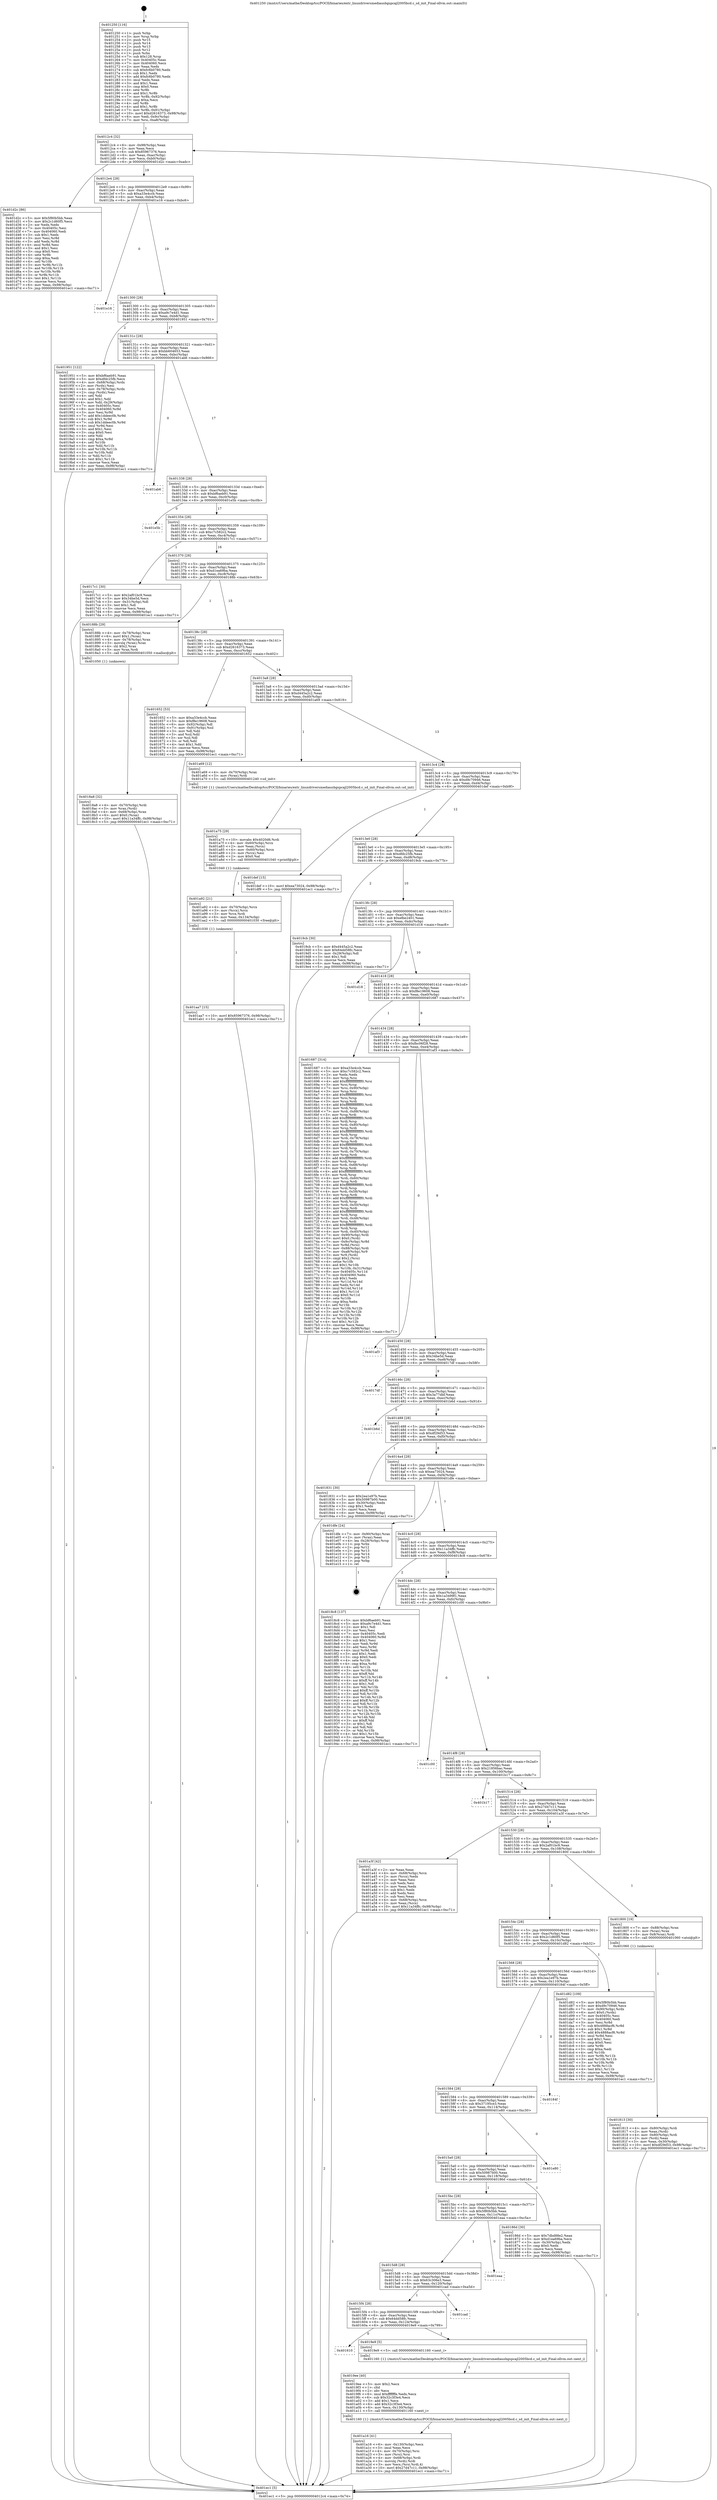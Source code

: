 digraph "0x401250" {
  label = "0x401250 (/mnt/c/Users/mathe/Desktop/tcc/POCII/binaries/extr_linuxdriversmediausbgspcajl2005bcd.c_sd_init_Final-ollvm.out::main(0))"
  labelloc = "t"
  node[shape=record]

  Entry [label="",width=0.3,height=0.3,shape=circle,fillcolor=black,style=filled]
  "0x4012c4" [label="{
     0x4012c4 [32]\l
     | [instrs]\l
     &nbsp;&nbsp;0x4012c4 \<+6\>: mov -0x98(%rbp),%eax\l
     &nbsp;&nbsp;0x4012ca \<+2\>: mov %eax,%ecx\l
     &nbsp;&nbsp;0x4012cc \<+6\>: sub $0x85967376,%ecx\l
     &nbsp;&nbsp;0x4012d2 \<+6\>: mov %eax,-0xac(%rbp)\l
     &nbsp;&nbsp;0x4012d8 \<+6\>: mov %ecx,-0xb0(%rbp)\l
     &nbsp;&nbsp;0x4012de \<+6\>: je 0000000000401d2c \<main+0xadc\>\l
  }"]
  "0x401d2c" [label="{
     0x401d2c [86]\l
     | [instrs]\l
     &nbsp;&nbsp;0x401d2c \<+5\>: mov $0x5f80b5bb,%eax\l
     &nbsp;&nbsp;0x401d31 \<+5\>: mov $0x2c1d60f5,%ecx\l
     &nbsp;&nbsp;0x401d36 \<+2\>: xor %edx,%edx\l
     &nbsp;&nbsp;0x401d38 \<+7\>: mov 0x40405c,%esi\l
     &nbsp;&nbsp;0x401d3f \<+7\>: mov 0x404060,%edi\l
     &nbsp;&nbsp;0x401d46 \<+3\>: sub $0x1,%edx\l
     &nbsp;&nbsp;0x401d49 \<+3\>: mov %esi,%r8d\l
     &nbsp;&nbsp;0x401d4c \<+3\>: add %edx,%r8d\l
     &nbsp;&nbsp;0x401d4f \<+4\>: imul %r8d,%esi\l
     &nbsp;&nbsp;0x401d53 \<+3\>: and $0x1,%esi\l
     &nbsp;&nbsp;0x401d56 \<+3\>: cmp $0x0,%esi\l
     &nbsp;&nbsp;0x401d59 \<+4\>: sete %r9b\l
     &nbsp;&nbsp;0x401d5d \<+3\>: cmp $0xa,%edi\l
     &nbsp;&nbsp;0x401d60 \<+4\>: setl %r10b\l
     &nbsp;&nbsp;0x401d64 \<+3\>: mov %r9b,%r11b\l
     &nbsp;&nbsp;0x401d67 \<+3\>: and %r10b,%r11b\l
     &nbsp;&nbsp;0x401d6a \<+3\>: xor %r10b,%r9b\l
     &nbsp;&nbsp;0x401d6d \<+3\>: or %r9b,%r11b\l
     &nbsp;&nbsp;0x401d70 \<+4\>: test $0x1,%r11b\l
     &nbsp;&nbsp;0x401d74 \<+3\>: cmovne %ecx,%eax\l
     &nbsp;&nbsp;0x401d77 \<+6\>: mov %eax,-0x98(%rbp)\l
     &nbsp;&nbsp;0x401d7d \<+5\>: jmp 0000000000401ec1 \<main+0xc71\>\l
  }"]
  "0x4012e4" [label="{
     0x4012e4 [28]\l
     | [instrs]\l
     &nbsp;&nbsp;0x4012e4 \<+5\>: jmp 00000000004012e9 \<main+0x99\>\l
     &nbsp;&nbsp;0x4012e9 \<+6\>: mov -0xac(%rbp),%eax\l
     &nbsp;&nbsp;0x4012ef \<+5\>: sub $0xa33e4ccb,%eax\l
     &nbsp;&nbsp;0x4012f4 \<+6\>: mov %eax,-0xb4(%rbp)\l
     &nbsp;&nbsp;0x4012fa \<+6\>: je 0000000000401e16 \<main+0xbc6\>\l
  }"]
  Exit [label="",width=0.3,height=0.3,shape=circle,fillcolor=black,style=filled,peripheries=2]
  "0x401e16" [label="{
     0x401e16\l
  }", style=dashed]
  "0x401300" [label="{
     0x401300 [28]\l
     | [instrs]\l
     &nbsp;&nbsp;0x401300 \<+5\>: jmp 0000000000401305 \<main+0xb5\>\l
     &nbsp;&nbsp;0x401305 \<+6\>: mov -0xac(%rbp),%eax\l
     &nbsp;&nbsp;0x40130b \<+5\>: sub $0xa9c7e4d1,%eax\l
     &nbsp;&nbsp;0x401310 \<+6\>: mov %eax,-0xb8(%rbp)\l
     &nbsp;&nbsp;0x401316 \<+6\>: je 0000000000401951 \<main+0x701\>\l
  }"]
  "0x401aa7" [label="{
     0x401aa7 [15]\l
     | [instrs]\l
     &nbsp;&nbsp;0x401aa7 \<+10\>: movl $0x85967376,-0x98(%rbp)\l
     &nbsp;&nbsp;0x401ab1 \<+5\>: jmp 0000000000401ec1 \<main+0xc71\>\l
  }"]
  "0x401951" [label="{
     0x401951 [122]\l
     | [instrs]\l
     &nbsp;&nbsp;0x401951 \<+5\>: mov $0xbf6aeb91,%eax\l
     &nbsp;&nbsp;0x401956 \<+5\>: mov $0xdfdc25fb,%ecx\l
     &nbsp;&nbsp;0x40195b \<+4\>: mov -0x68(%rbp),%rdx\l
     &nbsp;&nbsp;0x40195f \<+2\>: mov (%rdx),%esi\l
     &nbsp;&nbsp;0x401961 \<+4\>: mov -0x78(%rbp),%rdx\l
     &nbsp;&nbsp;0x401965 \<+2\>: cmp (%rdx),%esi\l
     &nbsp;&nbsp;0x401967 \<+4\>: setl %dil\l
     &nbsp;&nbsp;0x40196b \<+4\>: and $0x1,%dil\l
     &nbsp;&nbsp;0x40196f \<+4\>: mov %dil,-0x29(%rbp)\l
     &nbsp;&nbsp;0x401973 \<+7\>: mov 0x40405c,%esi\l
     &nbsp;&nbsp;0x40197a \<+8\>: mov 0x404060,%r8d\l
     &nbsp;&nbsp;0x401982 \<+3\>: mov %esi,%r9d\l
     &nbsp;&nbsp;0x401985 \<+7\>: add $0x1ddeec0b,%r9d\l
     &nbsp;&nbsp;0x40198c \<+4\>: sub $0x1,%r9d\l
     &nbsp;&nbsp;0x401990 \<+7\>: sub $0x1ddeec0b,%r9d\l
     &nbsp;&nbsp;0x401997 \<+4\>: imul %r9d,%esi\l
     &nbsp;&nbsp;0x40199b \<+3\>: and $0x1,%esi\l
     &nbsp;&nbsp;0x40199e \<+3\>: cmp $0x0,%esi\l
     &nbsp;&nbsp;0x4019a1 \<+4\>: sete %dil\l
     &nbsp;&nbsp;0x4019a5 \<+4\>: cmp $0xa,%r8d\l
     &nbsp;&nbsp;0x4019a9 \<+4\>: setl %r10b\l
     &nbsp;&nbsp;0x4019ad \<+3\>: mov %dil,%r11b\l
     &nbsp;&nbsp;0x4019b0 \<+3\>: and %r10b,%r11b\l
     &nbsp;&nbsp;0x4019b3 \<+3\>: xor %r10b,%dil\l
     &nbsp;&nbsp;0x4019b6 \<+3\>: or %dil,%r11b\l
     &nbsp;&nbsp;0x4019b9 \<+4\>: test $0x1,%r11b\l
     &nbsp;&nbsp;0x4019bd \<+3\>: cmovne %ecx,%eax\l
     &nbsp;&nbsp;0x4019c0 \<+6\>: mov %eax,-0x98(%rbp)\l
     &nbsp;&nbsp;0x4019c6 \<+5\>: jmp 0000000000401ec1 \<main+0xc71\>\l
  }"]
  "0x40131c" [label="{
     0x40131c [28]\l
     | [instrs]\l
     &nbsp;&nbsp;0x40131c \<+5\>: jmp 0000000000401321 \<main+0xd1\>\l
     &nbsp;&nbsp;0x401321 \<+6\>: mov -0xac(%rbp),%eax\l
     &nbsp;&nbsp;0x401327 \<+5\>: sub $0xbb604653,%eax\l
     &nbsp;&nbsp;0x40132c \<+6\>: mov %eax,-0xbc(%rbp)\l
     &nbsp;&nbsp;0x401332 \<+6\>: je 0000000000401ab6 \<main+0x866\>\l
  }"]
  "0x401a92" [label="{
     0x401a92 [21]\l
     | [instrs]\l
     &nbsp;&nbsp;0x401a92 \<+4\>: mov -0x70(%rbp),%rcx\l
     &nbsp;&nbsp;0x401a96 \<+3\>: mov (%rcx),%rcx\l
     &nbsp;&nbsp;0x401a99 \<+3\>: mov %rcx,%rdi\l
     &nbsp;&nbsp;0x401a9c \<+6\>: mov %eax,-0x134(%rbp)\l
     &nbsp;&nbsp;0x401aa2 \<+5\>: call 0000000000401030 \<free@plt\>\l
     | [calls]\l
     &nbsp;&nbsp;0x401030 \{1\} (unknown)\l
  }"]
  "0x401ab6" [label="{
     0x401ab6\l
  }", style=dashed]
  "0x401338" [label="{
     0x401338 [28]\l
     | [instrs]\l
     &nbsp;&nbsp;0x401338 \<+5\>: jmp 000000000040133d \<main+0xed\>\l
     &nbsp;&nbsp;0x40133d \<+6\>: mov -0xac(%rbp),%eax\l
     &nbsp;&nbsp;0x401343 \<+5\>: sub $0xbf6aeb91,%eax\l
     &nbsp;&nbsp;0x401348 \<+6\>: mov %eax,-0xc0(%rbp)\l
     &nbsp;&nbsp;0x40134e \<+6\>: je 0000000000401e5b \<main+0xc0b\>\l
  }"]
  "0x401a75" [label="{
     0x401a75 [29]\l
     | [instrs]\l
     &nbsp;&nbsp;0x401a75 \<+10\>: movabs $0x4020d6,%rdi\l
     &nbsp;&nbsp;0x401a7f \<+4\>: mov -0x60(%rbp),%rcx\l
     &nbsp;&nbsp;0x401a83 \<+2\>: mov %eax,(%rcx)\l
     &nbsp;&nbsp;0x401a85 \<+4\>: mov -0x60(%rbp),%rcx\l
     &nbsp;&nbsp;0x401a89 \<+2\>: mov (%rcx),%esi\l
     &nbsp;&nbsp;0x401a8b \<+2\>: mov $0x0,%al\l
     &nbsp;&nbsp;0x401a8d \<+5\>: call 0000000000401040 \<printf@plt\>\l
     | [calls]\l
     &nbsp;&nbsp;0x401040 \{1\} (unknown)\l
  }"]
  "0x401e5b" [label="{
     0x401e5b\l
  }", style=dashed]
  "0x401354" [label="{
     0x401354 [28]\l
     | [instrs]\l
     &nbsp;&nbsp;0x401354 \<+5\>: jmp 0000000000401359 \<main+0x109\>\l
     &nbsp;&nbsp;0x401359 \<+6\>: mov -0xac(%rbp),%eax\l
     &nbsp;&nbsp;0x40135f \<+5\>: sub $0xc7c582c2,%eax\l
     &nbsp;&nbsp;0x401364 \<+6\>: mov %eax,-0xc4(%rbp)\l
     &nbsp;&nbsp;0x40136a \<+6\>: je 00000000004017c1 \<main+0x571\>\l
  }"]
  "0x401a16" [label="{
     0x401a16 [41]\l
     | [instrs]\l
     &nbsp;&nbsp;0x401a16 \<+6\>: mov -0x130(%rbp),%ecx\l
     &nbsp;&nbsp;0x401a1c \<+3\>: imul %eax,%ecx\l
     &nbsp;&nbsp;0x401a1f \<+4\>: mov -0x70(%rbp),%rsi\l
     &nbsp;&nbsp;0x401a23 \<+3\>: mov (%rsi),%rsi\l
     &nbsp;&nbsp;0x401a26 \<+4\>: mov -0x68(%rbp),%rdi\l
     &nbsp;&nbsp;0x401a2a \<+3\>: movslq (%rdi),%rdi\l
     &nbsp;&nbsp;0x401a2d \<+3\>: mov %ecx,(%rsi,%rdi,4)\l
     &nbsp;&nbsp;0x401a30 \<+10\>: movl $0x27d47c11,-0x98(%rbp)\l
     &nbsp;&nbsp;0x401a3a \<+5\>: jmp 0000000000401ec1 \<main+0xc71\>\l
  }"]
  "0x4017c1" [label="{
     0x4017c1 [30]\l
     | [instrs]\l
     &nbsp;&nbsp;0x4017c1 \<+5\>: mov $0x2af01bc9,%eax\l
     &nbsp;&nbsp;0x4017c6 \<+5\>: mov $0x34be5d,%ecx\l
     &nbsp;&nbsp;0x4017cb \<+3\>: mov -0x31(%rbp),%dl\l
     &nbsp;&nbsp;0x4017ce \<+3\>: test $0x1,%dl\l
     &nbsp;&nbsp;0x4017d1 \<+3\>: cmovne %ecx,%eax\l
     &nbsp;&nbsp;0x4017d4 \<+6\>: mov %eax,-0x98(%rbp)\l
     &nbsp;&nbsp;0x4017da \<+5\>: jmp 0000000000401ec1 \<main+0xc71\>\l
  }"]
  "0x401370" [label="{
     0x401370 [28]\l
     | [instrs]\l
     &nbsp;&nbsp;0x401370 \<+5\>: jmp 0000000000401375 \<main+0x125\>\l
     &nbsp;&nbsp;0x401375 \<+6\>: mov -0xac(%rbp),%eax\l
     &nbsp;&nbsp;0x40137b \<+5\>: sub $0xd1ea69ba,%eax\l
     &nbsp;&nbsp;0x401380 \<+6\>: mov %eax,-0xc8(%rbp)\l
     &nbsp;&nbsp;0x401386 \<+6\>: je 000000000040188b \<main+0x63b\>\l
  }"]
  "0x4019ee" [label="{
     0x4019ee [40]\l
     | [instrs]\l
     &nbsp;&nbsp;0x4019ee \<+5\>: mov $0x2,%ecx\l
     &nbsp;&nbsp;0x4019f3 \<+1\>: cltd\l
     &nbsp;&nbsp;0x4019f4 \<+2\>: idiv %ecx\l
     &nbsp;&nbsp;0x4019f6 \<+6\>: imul $0xfffffffe,%edx,%ecx\l
     &nbsp;&nbsp;0x4019fc \<+6\>: sub $0x32c3f3e4,%ecx\l
     &nbsp;&nbsp;0x401a02 \<+3\>: add $0x1,%ecx\l
     &nbsp;&nbsp;0x401a05 \<+6\>: add $0x32c3f3e4,%ecx\l
     &nbsp;&nbsp;0x401a0b \<+6\>: mov %ecx,-0x130(%rbp)\l
     &nbsp;&nbsp;0x401a11 \<+5\>: call 0000000000401160 \<next_i\>\l
     | [calls]\l
     &nbsp;&nbsp;0x401160 \{1\} (/mnt/c/Users/mathe/Desktop/tcc/POCII/binaries/extr_linuxdriversmediausbgspcajl2005bcd.c_sd_init_Final-ollvm.out::next_i)\l
  }"]
  "0x40188b" [label="{
     0x40188b [29]\l
     | [instrs]\l
     &nbsp;&nbsp;0x40188b \<+4\>: mov -0x78(%rbp),%rax\l
     &nbsp;&nbsp;0x40188f \<+6\>: movl $0x1,(%rax)\l
     &nbsp;&nbsp;0x401895 \<+4\>: mov -0x78(%rbp),%rax\l
     &nbsp;&nbsp;0x401899 \<+3\>: movslq (%rax),%rax\l
     &nbsp;&nbsp;0x40189c \<+4\>: shl $0x2,%rax\l
     &nbsp;&nbsp;0x4018a0 \<+3\>: mov %rax,%rdi\l
     &nbsp;&nbsp;0x4018a3 \<+5\>: call 0000000000401050 \<malloc@plt\>\l
     | [calls]\l
     &nbsp;&nbsp;0x401050 \{1\} (unknown)\l
  }"]
  "0x40138c" [label="{
     0x40138c [28]\l
     | [instrs]\l
     &nbsp;&nbsp;0x40138c \<+5\>: jmp 0000000000401391 \<main+0x141\>\l
     &nbsp;&nbsp;0x401391 \<+6\>: mov -0xac(%rbp),%eax\l
     &nbsp;&nbsp;0x401397 \<+5\>: sub $0xd2616373,%eax\l
     &nbsp;&nbsp;0x40139c \<+6\>: mov %eax,-0xcc(%rbp)\l
     &nbsp;&nbsp;0x4013a2 \<+6\>: je 0000000000401652 \<main+0x402\>\l
  }"]
  "0x401610" [label="{
     0x401610\l
  }", style=dashed]
  "0x401652" [label="{
     0x401652 [53]\l
     | [instrs]\l
     &nbsp;&nbsp;0x401652 \<+5\>: mov $0xa33e4ccb,%eax\l
     &nbsp;&nbsp;0x401657 \<+5\>: mov $0xf8e19608,%ecx\l
     &nbsp;&nbsp;0x40165c \<+6\>: mov -0x92(%rbp),%dl\l
     &nbsp;&nbsp;0x401662 \<+7\>: mov -0x91(%rbp),%sil\l
     &nbsp;&nbsp;0x401669 \<+3\>: mov %dl,%dil\l
     &nbsp;&nbsp;0x40166c \<+3\>: and %sil,%dil\l
     &nbsp;&nbsp;0x40166f \<+3\>: xor %sil,%dl\l
     &nbsp;&nbsp;0x401672 \<+3\>: or %dl,%dil\l
     &nbsp;&nbsp;0x401675 \<+4\>: test $0x1,%dil\l
     &nbsp;&nbsp;0x401679 \<+3\>: cmovne %ecx,%eax\l
     &nbsp;&nbsp;0x40167c \<+6\>: mov %eax,-0x98(%rbp)\l
     &nbsp;&nbsp;0x401682 \<+5\>: jmp 0000000000401ec1 \<main+0xc71\>\l
  }"]
  "0x4013a8" [label="{
     0x4013a8 [28]\l
     | [instrs]\l
     &nbsp;&nbsp;0x4013a8 \<+5\>: jmp 00000000004013ad \<main+0x15d\>\l
     &nbsp;&nbsp;0x4013ad \<+6\>: mov -0xac(%rbp),%eax\l
     &nbsp;&nbsp;0x4013b3 \<+5\>: sub $0xd445a2c2,%eax\l
     &nbsp;&nbsp;0x4013b8 \<+6\>: mov %eax,-0xd0(%rbp)\l
     &nbsp;&nbsp;0x4013be \<+6\>: je 0000000000401a69 \<main+0x819\>\l
  }"]
  "0x401ec1" [label="{
     0x401ec1 [5]\l
     | [instrs]\l
     &nbsp;&nbsp;0x401ec1 \<+5\>: jmp 00000000004012c4 \<main+0x74\>\l
  }"]
  "0x401250" [label="{
     0x401250 [116]\l
     | [instrs]\l
     &nbsp;&nbsp;0x401250 \<+1\>: push %rbp\l
     &nbsp;&nbsp;0x401251 \<+3\>: mov %rsp,%rbp\l
     &nbsp;&nbsp;0x401254 \<+2\>: push %r15\l
     &nbsp;&nbsp;0x401256 \<+2\>: push %r14\l
     &nbsp;&nbsp;0x401258 \<+2\>: push %r13\l
     &nbsp;&nbsp;0x40125a \<+2\>: push %r12\l
     &nbsp;&nbsp;0x40125c \<+1\>: push %rbx\l
     &nbsp;&nbsp;0x40125d \<+7\>: sub $0x128,%rsp\l
     &nbsp;&nbsp;0x401264 \<+7\>: mov 0x40405c,%eax\l
     &nbsp;&nbsp;0x40126b \<+7\>: mov 0x404060,%ecx\l
     &nbsp;&nbsp;0x401272 \<+2\>: mov %eax,%edx\l
     &nbsp;&nbsp;0x401274 \<+6\>: sub $0xfc6b0780,%edx\l
     &nbsp;&nbsp;0x40127a \<+3\>: sub $0x1,%edx\l
     &nbsp;&nbsp;0x40127d \<+6\>: add $0xfc6b0780,%edx\l
     &nbsp;&nbsp;0x401283 \<+3\>: imul %edx,%eax\l
     &nbsp;&nbsp;0x401286 \<+3\>: and $0x1,%eax\l
     &nbsp;&nbsp;0x401289 \<+3\>: cmp $0x0,%eax\l
     &nbsp;&nbsp;0x40128c \<+4\>: sete %r8b\l
     &nbsp;&nbsp;0x401290 \<+4\>: and $0x1,%r8b\l
     &nbsp;&nbsp;0x401294 \<+7\>: mov %r8b,-0x92(%rbp)\l
     &nbsp;&nbsp;0x40129b \<+3\>: cmp $0xa,%ecx\l
     &nbsp;&nbsp;0x40129e \<+4\>: setl %r8b\l
     &nbsp;&nbsp;0x4012a2 \<+4\>: and $0x1,%r8b\l
     &nbsp;&nbsp;0x4012a6 \<+7\>: mov %r8b,-0x91(%rbp)\l
     &nbsp;&nbsp;0x4012ad \<+10\>: movl $0xd2616373,-0x98(%rbp)\l
     &nbsp;&nbsp;0x4012b7 \<+6\>: mov %edi,-0x9c(%rbp)\l
     &nbsp;&nbsp;0x4012bd \<+7\>: mov %rsi,-0xa8(%rbp)\l
  }"]
  "0x4019e9" [label="{
     0x4019e9 [5]\l
     | [instrs]\l
     &nbsp;&nbsp;0x4019e9 \<+5\>: call 0000000000401160 \<next_i\>\l
     | [calls]\l
     &nbsp;&nbsp;0x401160 \{1\} (/mnt/c/Users/mathe/Desktop/tcc/POCII/binaries/extr_linuxdriversmediausbgspcajl2005bcd.c_sd_init_Final-ollvm.out::next_i)\l
  }"]
  "0x401a69" [label="{
     0x401a69 [12]\l
     | [instrs]\l
     &nbsp;&nbsp;0x401a69 \<+4\>: mov -0x70(%rbp),%rax\l
     &nbsp;&nbsp;0x401a6d \<+3\>: mov (%rax),%rdi\l
     &nbsp;&nbsp;0x401a70 \<+5\>: call 0000000000401240 \<sd_init\>\l
     | [calls]\l
     &nbsp;&nbsp;0x401240 \{1\} (/mnt/c/Users/mathe/Desktop/tcc/POCII/binaries/extr_linuxdriversmediausbgspcajl2005bcd.c_sd_init_Final-ollvm.out::sd_init)\l
  }"]
  "0x4013c4" [label="{
     0x4013c4 [28]\l
     | [instrs]\l
     &nbsp;&nbsp;0x4013c4 \<+5\>: jmp 00000000004013c9 \<main+0x179\>\l
     &nbsp;&nbsp;0x4013c9 \<+6\>: mov -0xac(%rbp),%eax\l
     &nbsp;&nbsp;0x4013cf \<+5\>: sub $0xd9c70946,%eax\l
     &nbsp;&nbsp;0x4013d4 \<+6\>: mov %eax,-0xd4(%rbp)\l
     &nbsp;&nbsp;0x4013da \<+6\>: je 0000000000401def \<main+0xb9f\>\l
  }"]
  "0x4015f4" [label="{
     0x4015f4 [28]\l
     | [instrs]\l
     &nbsp;&nbsp;0x4015f4 \<+5\>: jmp 00000000004015f9 \<main+0x3a9\>\l
     &nbsp;&nbsp;0x4015f9 \<+6\>: mov -0xac(%rbp),%eax\l
     &nbsp;&nbsp;0x4015ff \<+5\>: sub $0x64dd58fc,%eax\l
     &nbsp;&nbsp;0x401604 \<+6\>: mov %eax,-0x124(%rbp)\l
     &nbsp;&nbsp;0x40160a \<+6\>: je 00000000004019e9 \<main+0x799\>\l
  }"]
  "0x401def" [label="{
     0x401def [15]\l
     | [instrs]\l
     &nbsp;&nbsp;0x401def \<+10\>: movl $0xea73024,-0x98(%rbp)\l
     &nbsp;&nbsp;0x401df9 \<+5\>: jmp 0000000000401ec1 \<main+0xc71\>\l
  }"]
  "0x4013e0" [label="{
     0x4013e0 [28]\l
     | [instrs]\l
     &nbsp;&nbsp;0x4013e0 \<+5\>: jmp 00000000004013e5 \<main+0x195\>\l
     &nbsp;&nbsp;0x4013e5 \<+6\>: mov -0xac(%rbp),%eax\l
     &nbsp;&nbsp;0x4013eb \<+5\>: sub $0xdfdc25fb,%eax\l
     &nbsp;&nbsp;0x4013f0 \<+6\>: mov %eax,-0xd8(%rbp)\l
     &nbsp;&nbsp;0x4013f6 \<+6\>: je 00000000004019cb \<main+0x77b\>\l
  }"]
  "0x401cad" [label="{
     0x401cad\l
  }", style=dashed]
  "0x4019cb" [label="{
     0x4019cb [30]\l
     | [instrs]\l
     &nbsp;&nbsp;0x4019cb \<+5\>: mov $0xd445a2c2,%eax\l
     &nbsp;&nbsp;0x4019d0 \<+5\>: mov $0x64dd58fc,%ecx\l
     &nbsp;&nbsp;0x4019d5 \<+3\>: mov -0x29(%rbp),%dl\l
     &nbsp;&nbsp;0x4019d8 \<+3\>: test $0x1,%dl\l
     &nbsp;&nbsp;0x4019db \<+3\>: cmovne %ecx,%eax\l
     &nbsp;&nbsp;0x4019de \<+6\>: mov %eax,-0x98(%rbp)\l
     &nbsp;&nbsp;0x4019e4 \<+5\>: jmp 0000000000401ec1 \<main+0xc71\>\l
  }"]
  "0x4013fc" [label="{
     0x4013fc [28]\l
     | [instrs]\l
     &nbsp;&nbsp;0x4013fc \<+5\>: jmp 0000000000401401 \<main+0x1b1\>\l
     &nbsp;&nbsp;0x401401 \<+6\>: mov -0xac(%rbp),%eax\l
     &nbsp;&nbsp;0x401407 \<+5\>: sub $0xefbe2401,%eax\l
     &nbsp;&nbsp;0x40140c \<+6\>: mov %eax,-0xdc(%rbp)\l
     &nbsp;&nbsp;0x401412 \<+6\>: je 0000000000401d18 \<main+0xac8\>\l
  }"]
  "0x4015d8" [label="{
     0x4015d8 [28]\l
     | [instrs]\l
     &nbsp;&nbsp;0x4015d8 \<+5\>: jmp 00000000004015dd \<main+0x38d\>\l
     &nbsp;&nbsp;0x4015dd \<+6\>: mov -0xac(%rbp),%eax\l
     &nbsp;&nbsp;0x4015e3 \<+5\>: sub $0x63c306e3,%eax\l
     &nbsp;&nbsp;0x4015e8 \<+6\>: mov %eax,-0x120(%rbp)\l
     &nbsp;&nbsp;0x4015ee \<+6\>: je 0000000000401cad \<main+0xa5d\>\l
  }"]
  "0x401d18" [label="{
     0x401d18\l
  }", style=dashed]
  "0x401418" [label="{
     0x401418 [28]\l
     | [instrs]\l
     &nbsp;&nbsp;0x401418 \<+5\>: jmp 000000000040141d \<main+0x1cd\>\l
     &nbsp;&nbsp;0x40141d \<+6\>: mov -0xac(%rbp),%eax\l
     &nbsp;&nbsp;0x401423 \<+5\>: sub $0xf8e19608,%eax\l
     &nbsp;&nbsp;0x401428 \<+6\>: mov %eax,-0xe0(%rbp)\l
     &nbsp;&nbsp;0x40142e \<+6\>: je 0000000000401687 \<main+0x437\>\l
  }"]
  "0x401eaa" [label="{
     0x401eaa\l
  }", style=dashed]
  "0x401687" [label="{
     0x401687 [314]\l
     | [instrs]\l
     &nbsp;&nbsp;0x401687 \<+5\>: mov $0xa33e4ccb,%eax\l
     &nbsp;&nbsp;0x40168c \<+5\>: mov $0xc7c582c2,%ecx\l
     &nbsp;&nbsp;0x401691 \<+2\>: xor %edx,%edx\l
     &nbsp;&nbsp;0x401693 \<+3\>: mov %rsp,%rsi\l
     &nbsp;&nbsp;0x401696 \<+4\>: add $0xfffffffffffffff0,%rsi\l
     &nbsp;&nbsp;0x40169a \<+3\>: mov %rsi,%rsp\l
     &nbsp;&nbsp;0x40169d \<+7\>: mov %rsi,-0x90(%rbp)\l
     &nbsp;&nbsp;0x4016a4 \<+3\>: mov %rsp,%rsi\l
     &nbsp;&nbsp;0x4016a7 \<+4\>: add $0xfffffffffffffff0,%rsi\l
     &nbsp;&nbsp;0x4016ab \<+3\>: mov %rsi,%rsp\l
     &nbsp;&nbsp;0x4016ae \<+3\>: mov %rsp,%rdi\l
     &nbsp;&nbsp;0x4016b1 \<+4\>: add $0xfffffffffffffff0,%rdi\l
     &nbsp;&nbsp;0x4016b5 \<+3\>: mov %rdi,%rsp\l
     &nbsp;&nbsp;0x4016b8 \<+7\>: mov %rdi,-0x88(%rbp)\l
     &nbsp;&nbsp;0x4016bf \<+3\>: mov %rsp,%rdi\l
     &nbsp;&nbsp;0x4016c2 \<+4\>: add $0xfffffffffffffff0,%rdi\l
     &nbsp;&nbsp;0x4016c6 \<+3\>: mov %rdi,%rsp\l
     &nbsp;&nbsp;0x4016c9 \<+4\>: mov %rdi,-0x80(%rbp)\l
     &nbsp;&nbsp;0x4016cd \<+3\>: mov %rsp,%rdi\l
     &nbsp;&nbsp;0x4016d0 \<+4\>: add $0xfffffffffffffff0,%rdi\l
     &nbsp;&nbsp;0x4016d4 \<+3\>: mov %rdi,%rsp\l
     &nbsp;&nbsp;0x4016d7 \<+4\>: mov %rdi,-0x78(%rbp)\l
     &nbsp;&nbsp;0x4016db \<+3\>: mov %rsp,%rdi\l
     &nbsp;&nbsp;0x4016de \<+4\>: add $0xfffffffffffffff0,%rdi\l
     &nbsp;&nbsp;0x4016e2 \<+3\>: mov %rdi,%rsp\l
     &nbsp;&nbsp;0x4016e5 \<+4\>: mov %rdi,-0x70(%rbp)\l
     &nbsp;&nbsp;0x4016e9 \<+3\>: mov %rsp,%rdi\l
     &nbsp;&nbsp;0x4016ec \<+4\>: add $0xfffffffffffffff0,%rdi\l
     &nbsp;&nbsp;0x4016f0 \<+3\>: mov %rdi,%rsp\l
     &nbsp;&nbsp;0x4016f3 \<+4\>: mov %rdi,-0x68(%rbp)\l
     &nbsp;&nbsp;0x4016f7 \<+3\>: mov %rsp,%rdi\l
     &nbsp;&nbsp;0x4016fa \<+4\>: add $0xfffffffffffffff0,%rdi\l
     &nbsp;&nbsp;0x4016fe \<+3\>: mov %rdi,%rsp\l
     &nbsp;&nbsp;0x401701 \<+4\>: mov %rdi,-0x60(%rbp)\l
     &nbsp;&nbsp;0x401705 \<+3\>: mov %rsp,%rdi\l
     &nbsp;&nbsp;0x401708 \<+4\>: add $0xfffffffffffffff0,%rdi\l
     &nbsp;&nbsp;0x40170c \<+3\>: mov %rdi,%rsp\l
     &nbsp;&nbsp;0x40170f \<+4\>: mov %rdi,-0x58(%rbp)\l
     &nbsp;&nbsp;0x401713 \<+3\>: mov %rsp,%rdi\l
     &nbsp;&nbsp;0x401716 \<+4\>: add $0xfffffffffffffff0,%rdi\l
     &nbsp;&nbsp;0x40171a \<+3\>: mov %rdi,%rsp\l
     &nbsp;&nbsp;0x40171d \<+4\>: mov %rdi,-0x50(%rbp)\l
     &nbsp;&nbsp;0x401721 \<+3\>: mov %rsp,%rdi\l
     &nbsp;&nbsp;0x401724 \<+4\>: add $0xfffffffffffffff0,%rdi\l
     &nbsp;&nbsp;0x401728 \<+3\>: mov %rdi,%rsp\l
     &nbsp;&nbsp;0x40172b \<+4\>: mov %rdi,-0x48(%rbp)\l
     &nbsp;&nbsp;0x40172f \<+3\>: mov %rsp,%rdi\l
     &nbsp;&nbsp;0x401732 \<+4\>: add $0xfffffffffffffff0,%rdi\l
     &nbsp;&nbsp;0x401736 \<+3\>: mov %rdi,%rsp\l
     &nbsp;&nbsp;0x401739 \<+4\>: mov %rdi,-0x40(%rbp)\l
     &nbsp;&nbsp;0x40173d \<+7\>: mov -0x90(%rbp),%rdi\l
     &nbsp;&nbsp;0x401744 \<+6\>: movl $0x0,(%rdi)\l
     &nbsp;&nbsp;0x40174a \<+7\>: mov -0x9c(%rbp),%r8d\l
     &nbsp;&nbsp;0x401751 \<+3\>: mov %r8d,(%rsi)\l
     &nbsp;&nbsp;0x401754 \<+7\>: mov -0x88(%rbp),%rdi\l
     &nbsp;&nbsp;0x40175b \<+7\>: mov -0xa8(%rbp),%r9\l
     &nbsp;&nbsp;0x401762 \<+3\>: mov %r9,(%rdi)\l
     &nbsp;&nbsp;0x401765 \<+3\>: cmpl $0x2,(%rsi)\l
     &nbsp;&nbsp;0x401768 \<+4\>: setne %r10b\l
     &nbsp;&nbsp;0x40176c \<+4\>: and $0x1,%r10b\l
     &nbsp;&nbsp;0x401770 \<+4\>: mov %r10b,-0x31(%rbp)\l
     &nbsp;&nbsp;0x401774 \<+8\>: mov 0x40405c,%r11d\l
     &nbsp;&nbsp;0x40177c \<+7\>: mov 0x404060,%ebx\l
     &nbsp;&nbsp;0x401783 \<+3\>: sub $0x1,%edx\l
     &nbsp;&nbsp;0x401786 \<+3\>: mov %r11d,%r14d\l
     &nbsp;&nbsp;0x401789 \<+3\>: add %edx,%r14d\l
     &nbsp;&nbsp;0x40178c \<+4\>: imul %r14d,%r11d\l
     &nbsp;&nbsp;0x401790 \<+4\>: and $0x1,%r11d\l
     &nbsp;&nbsp;0x401794 \<+4\>: cmp $0x0,%r11d\l
     &nbsp;&nbsp;0x401798 \<+4\>: sete %r10b\l
     &nbsp;&nbsp;0x40179c \<+3\>: cmp $0xa,%ebx\l
     &nbsp;&nbsp;0x40179f \<+4\>: setl %r15b\l
     &nbsp;&nbsp;0x4017a3 \<+3\>: mov %r10b,%r12b\l
     &nbsp;&nbsp;0x4017a6 \<+3\>: and %r15b,%r12b\l
     &nbsp;&nbsp;0x4017a9 \<+3\>: xor %r15b,%r10b\l
     &nbsp;&nbsp;0x4017ac \<+3\>: or %r10b,%r12b\l
     &nbsp;&nbsp;0x4017af \<+4\>: test $0x1,%r12b\l
     &nbsp;&nbsp;0x4017b3 \<+3\>: cmovne %ecx,%eax\l
     &nbsp;&nbsp;0x4017b6 \<+6\>: mov %eax,-0x98(%rbp)\l
     &nbsp;&nbsp;0x4017bc \<+5\>: jmp 0000000000401ec1 \<main+0xc71\>\l
  }"]
  "0x401434" [label="{
     0x401434 [28]\l
     | [instrs]\l
     &nbsp;&nbsp;0x401434 \<+5\>: jmp 0000000000401439 \<main+0x1e9\>\l
     &nbsp;&nbsp;0x401439 \<+6\>: mov -0xac(%rbp),%eax\l
     &nbsp;&nbsp;0x40143f \<+5\>: sub $0xfbc06f28,%eax\l
     &nbsp;&nbsp;0x401444 \<+6\>: mov %eax,-0xe4(%rbp)\l
     &nbsp;&nbsp;0x40144a \<+6\>: je 0000000000401af3 \<main+0x8a3\>\l
  }"]
  "0x4018a8" [label="{
     0x4018a8 [32]\l
     | [instrs]\l
     &nbsp;&nbsp;0x4018a8 \<+4\>: mov -0x70(%rbp),%rdi\l
     &nbsp;&nbsp;0x4018ac \<+3\>: mov %rax,(%rdi)\l
     &nbsp;&nbsp;0x4018af \<+4\>: mov -0x68(%rbp),%rax\l
     &nbsp;&nbsp;0x4018b3 \<+6\>: movl $0x0,(%rax)\l
     &nbsp;&nbsp;0x4018b9 \<+10\>: movl $0x11a34ffc,-0x98(%rbp)\l
     &nbsp;&nbsp;0x4018c3 \<+5\>: jmp 0000000000401ec1 \<main+0xc71\>\l
  }"]
  "0x4015bc" [label="{
     0x4015bc [28]\l
     | [instrs]\l
     &nbsp;&nbsp;0x4015bc \<+5\>: jmp 00000000004015c1 \<main+0x371\>\l
     &nbsp;&nbsp;0x4015c1 \<+6\>: mov -0xac(%rbp),%eax\l
     &nbsp;&nbsp;0x4015c7 \<+5\>: sub $0x5f80b5bb,%eax\l
     &nbsp;&nbsp;0x4015cc \<+6\>: mov %eax,-0x11c(%rbp)\l
     &nbsp;&nbsp;0x4015d2 \<+6\>: je 0000000000401eaa \<main+0xc5a\>\l
  }"]
  "0x401af3" [label="{
     0x401af3\l
  }", style=dashed]
  "0x401450" [label="{
     0x401450 [28]\l
     | [instrs]\l
     &nbsp;&nbsp;0x401450 \<+5\>: jmp 0000000000401455 \<main+0x205\>\l
     &nbsp;&nbsp;0x401455 \<+6\>: mov -0xac(%rbp),%eax\l
     &nbsp;&nbsp;0x40145b \<+5\>: sub $0x34be5d,%eax\l
     &nbsp;&nbsp;0x401460 \<+6\>: mov %eax,-0xe8(%rbp)\l
     &nbsp;&nbsp;0x401466 \<+6\>: je 00000000004017df \<main+0x58f\>\l
  }"]
  "0x40186d" [label="{
     0x40186d [30]\l
     | [instrs]\l
     &nbsp;&nbsp;0x40186d \<+5\>: mov $0x7dbd88e2,%eax\l
     &nbsp;&nbsp;0x401872 \<+5\>: mov $0xd1ea69ba,%ecx\l
     &nbsp;&nbsp;0x401877 \<+3\>: mov -0x30(%rbp),%edx\l
     &nbsp;&nbsp;0x40187a \<+3\>: cmp $0x0,%edx\l
     &nbsp;&nbsp;0x40187d \<+3\>: cmove %ecx,%eax\l
     &nbsp;&nbsp;0x401880 \<+6\>: mov %eax,-0x98(%rbp)\l
     &nbsp;&nbsp;0x401886 \<+5\>: jmp 0000000000401ec1 \<main+0xc71\>\l
  }"]
  "0x4017df" [label="{
     0x4017df\l
  }", style=dashed]
  "0x40146c" [label="{
     0x40146c [28]\l
     | [instrs]\l
     &nbsp;&nbsp;0x40146c \<+5\>: jmp 0000000000401471 \<main+0x221\>\l
     &nbsp;&nbsp;0x401471 \<+6\>: mov -0xac(%rbp),%eax\l
     &nbsp;&nbsp;0x401477 \<+5\>: sub $0x3a77dbf,%eax\l
     &nbsp;&nbsp;0x40147c \<+6\>: mov %eax,-0xec(%rbp)\l
     &nbsp;&nbsp;0x401482 \<+6\>: je 0000000000401b6d \<main+0x91d\>\l
  }"]
  "0x4015a0" [label="{
     0x4015a0 [28]\l
     | [instrs]\l
     &nbsp;&nbsp;0x4015a0 \<+5\>: jmp 00000000004015a5 \<main+0x355\>\l
     &nbsp;&nbsp;0x4015a5 \<+6\>: mov -0xac(%rbp),%eax\l
     &nbsp;&nbsp;0x4015ab \<+5\>: sub $0x50987b00,%eax\l
     &nbsp;&nbsp;0x4015b0 \<+6\>: mov %eax,-0x118(%rbp)\l
     &nbsp;&nbsp;0x4015b6 \<+6\>: je 000000000040186d \<main+0x61d\>\l
  }"]
  "0x401b6d" [label="{
     0x401b6d\l
  }", style=dashed]
  "0x401488" [label="{
     0x401488 [28]\l
     | [instrs]\l
     &nbsp;&nbsp;0x401488 \<+5\>: jmp 000000000040148d \<main+0x23d\>\l
     &nbsp;&nbsp;0x40148d \<+6\>: mov -0xac(%rbp),%eax\l
     &nbsp;&nbsp;0x401493 \<+5\>: sub $0xdf29d53,%eax\l
     &nbsp;&nbsp;0x401498 \<+6\>: mov %eax,-0xf0(%rbp)\l
     &nbsp;&nbsp;0x40149e \<+6\>: je 0000000000401831 \<main+0x5e1\>\l
  }"]
  "0x401e80" [label="{
     0x401e80\l
  }", style=dashed]
  "0x401831" [label="{
     0x401831 [30]\l
     | [instrs]\l
     &nbsp;&nbsp;0x401831 \<+5\>: mov $0x2ea1e97b,%eax\l
     &nbsp;&nbsp;0x401836 \<+5\>: mov $0x50987b00,%ecx\l
     &nbsp;&nbsp;0x40183b \<+3\>: mov -0x30(%rbp),%edx\l
     &nbsp;&nbsp;0x40183e \<+3\>: cmp $0x1,%edx\l
     &nbsp;&nbsp;0x401841 \<+3\>: cmovl %ecx,%eax\l
     &nbsp;&nbsp;0x401844 \<+6\>: mov %eax,-0x98(%rbp)\l
     &nbsp;&nbsp;0x40184a \<+5\>: jmp 0000000000401ec1 \<main+0xc71\>\l
  }"]
  "0x4014a4" [label="{
     0x4014a4 [28]\l
     | [instrs]\l
     &nbsp;&nbsp;0x4014a4 \<+5\>: jmp 00000000004014a9 \<main+0x259\>\l
     &nbsp;&nbsp;0x4014a9 \<+6\>: mov -0xac(%rbp),%eax\l
     &nbsp;&nbsp;0x4014af \<+5\>: sub $0xea73024,%eax\l
     &nbsp;&nbsp;0x4014b4 \<+6\>: mov %eax,-0xf4(%rbp)\l
     &nbsp;&nbsp;0x4014ba \<+6\>: je 0000000000401dfe \<main+0xbae\>\l
  }"]
  "0x401584" [label="{
     0x401584 [28]\l
     | [instrs]\l
     &nbsp;&nbsp;0x401584 \<+5\>: jmp 0000000000401589 \<main+0x339\>\l
     &nbsp;&nbsp;0x401589 \<+6\>: mov -0xac(%rbp),%eax\l
     &nbsp;&nbsp;0x40158f \<+5\>: sub $0x37195ce3,%eax\l
     &nbsp;&nbsp;0x401594 \<+6\>: mov %eax,-0x114(%rbp)\l
     &nbsp;&nbsp;0x40159a \<+6\>: je 0000000000401e80 \<main+0xc30\>\l
  }"]
  "0x401dfe" [label="{
     0x401dfe [24]\l
     | [instrs]\l
     &nbsp;&nbsp;0x401dfe \<+7\>: mov -0x90(%rbp),%rax\l
     &nbsp;&nbsp;0x401e05 \<+2\>: mov (%rax),%eax\l
     &nbsp;&nbsp;0x401e07 \<+4\>: lea -0x28(%rbp),%rsp\l
     &nbsp;&nbsp;0x401e0b \<+1\>: pop %rbx\l
     &nbsp;&nbsp;0x401e0c \<+2\>: pop %r12\l
     &nbsp;&nbsp;0x401e0e \<+2\>: pop %r13\l
     &nbsp;&nbsp;0x401e10 \<+2\>: pop %r14\l
     &nbsp;&nbsp;0x401e12 \<+2\>: pop %r15\l
     &nbsp;&nbsp;0x401e14 \<+1\>: pop %rbp\l
     &nbsp;&nbsp;0x401e15 \<+1\>: ret\l
  }"]
  "0x4014c0" [label="{
     0x4014c0 [28]\l
     | [instrs]\l
     &nbsp;&nbsp;0x4014c0 \<+5\>: jmp 00000000004014c5 \<main+0x275\>\l
     &nbsp;&nbsp;0x4014c5 \<+6\>: mov -0xac(%rbp),%eax\l
     &nbsp;&nbsp;0x4014cb \<+5\>: sub $0x11a34ffc,%eax\l
     &nbsp;&nbsp;0x4014d0 \<+6\>: mov %eax,-0xf8(%rbp)\l
     &nbsp;&nbsp;0x4014d6 \<+6\>: je 00000000004018c8 \<main+0x678\>\l
  }"]
  "0x40184f" [label="{
     0x40184f\l
  }", style=dashed]
  "0x4018c8" [label="{
     0x4018c8 [137]\l
     | [instrs]\l
     &nbsp;&nbsp;0x4018c8 \<+5\>: mov $0xbf6aeb91,%eax\l
     &nbsp;&nbsp;0x4018cd \<+5\>: mov $0xa9c7e4d1,%ecx\l
     &nbsp;&nbsp;0x4018d2 \<+2\>: mov $0x1,%dl\l
     &nbsp;&nbsp;0x4018d4 \<+2\>: xor %esi,%esi\l
     &nbsp;&nbsp;0x4018d6 \<+7\>: mov 0x40405c,%edi\l
     &nbsp;&nbsp;0x4018dd \<+8\>: mov 0x404060,%r8d\l
     &nbsp;&nbsp;0x4018e5 \<+3\>: sub $0x1,%esi\l
     &nbsp;&nbsp;0x4018e8 \<+3\>: mov %edi,%r9d\l
     &nbsp;&nbsp;0x4018eb \<+3\>: add %esi,%r9d\l
     &nbsp;&nbsp;0x4018ee \<+4\>: imul %r9d,%edi\l
     &nbsp;&nbsp;0x4018f2 \<+3\>: and $0x1,%edi\l
     &nbsp;&nbsp;0x4018f5 \<+3\>: cmp $0x0,%edi\l
     &nbsp;&nbsp;0x4018f8 \<+4\>: sete %r10b\l
     &nbsp;&nbsp;0x4018fc \<+4\>: cmp $0xa,%r8d\l
     &nbsp;&nbsp;0x401900 \<+4\>: setl %r11b\l
     &nbsp;&nbsp;0x401904 \<+3\>: mov %r10b,%bl\l
     &nbsp;&nbsp;0x401907 \<+3\>: xor $0xff,%bl\l
     &nbsp;&nbsp;0x40190a \<+3\>: mov %r11b,%r14b\l
     &nbsp;&nbsp;0x40190d \<+4\>: xor $0xff,%r14b\l
     &nbsp;&nbsp;0x401911 \<+3\>: xor $0x1,%dl\l
     &nbsp;&nbsp;0x401914 \<+3\>: mov %bl,%r15b\l
     &nbsp;&nbsp;0x401917 \<+4\>: and $0xff,%r15b\l
     &nbsp;&nbsp;0x40191b \<+3\>: and %dl,%r10b\l
     &nbsp;&nbsp;0x40191e \<+3\>: mov %r14b,%r12b\l
     &nbsp;&nbsp;0x401921 \<+4\>: and $0xff,%r12b\l
     &nbsp;&nbsp;0x401925 \<+3\>: and %dl,%r11b\l
     &nbsp;&nbsp;0x401928 \<+3\>: or %r10b,%r15b\l
     &nbsp;&nbsp;0x40192b \<+3\>: or %r11b,%r12b\l
     &nbsp;&nbsp;0x40192e \<+3\>: xor %r12b,%r15b\l
     &nbsp;&nbsp;0x401931 \<+3\>: or %r14b,%bl\l
     &nbsp;&nbsp;0x401934 \<+3\>: xor $0xff,%bl\l
     &nbsp;&nbsp;0x401937 \<+3\>: or $0x1,%dl\l
     &nbsp;&nbsp;0x40193a \<+2\>: and %dl,%bl\l
     &nbsp;&nbsp;0x40193c \<+3\>: or %bl,%r15b\l
     &nbsp;&nbsp;0x40193f \<+4\>: test $0x1,%r15b\l
     &nbsp;&nbsp;0x401943 \<+3\>: cmovne %ecx,%eax\l
     &nbsp;&nbsp;0x401946 \<+6\>: mov %eax,-0x98(%rbp)\l
     &nbsp;&nbsp;0x40194c \<+5\>: jmp 0000000000401ec1 \<main+0xc71\>\l
  }"]
  "0x4014dc" [label="{
     0x4014dc [28]\l
     | [instrs]\l
     &nbsp;&nbsp;0x4014dc \<+5\>: jmp 00000000004014e1 \<main+0x291\>\l
     &nbsp;&nbsp;0x4014e1 \<+6\>: mov -0xac(%rbp),%eax\l
     &nbsp;&nbsp;0x4014e7 \<+5\>: sub $0x1a3499f1,%eax\l
     &nbsp;&nbsp;0x4014ec \<+6\>: mov %eax,-0xfc(%rbp)\l
     &nbsp;&nbsp;0x4014f2 \<+6\>: je 0000000000401c00 \<main+0x9b0\>\l
  }"]
  "0x401568" [label="{
     0x401568 [28]\l
     | [instrs]\l
     &nbsp;&nbsp;0x401568 \<+5\>: jmp 000000000040156d \<main+0x31d\>\l
     &nbsp;&nbsp;0x40156d \<+6\>: mov -0xac(%rbp),%eax\l
     &nbsp;&nbsp;0x401573 \<+5\>: sub $0x2ea1e97b,%eax\l
     &nbsp;&nbsp;0x401578 \<+6\>: mov %eax,-0x110(%rbp)\l
     &nbsp;&nbsp;0x40157e \<+6\>: je 000000000040184f \<main+0x5ff\>\l
  }"]
  "0x401c00" [label="{
     0x401c00\l
  }", style=dashed]
  "0x4014f8" [label="{
     0x4014f8 [28]\l
     | [instrs]\l
     &nbsp;&nbsp;0x4014f8 \<+5\>: jmp 00000000004014fd \<main+0x2ad\>\l
     &nbsp;&nbsp;0x4014fd \<+6\>: mov -0xac(%rbp),%eax\l
     &nbsp;&nbsp;0x401503 \<+5\>: sub $0x21856bac,%eax\l
     &nbsp;&nbsp;0x401508 \<+6\>: mov %eax,-0x100(%rbp)\l
     &nbsp;&nbsp;0x40150e \<+6\>: je 0000000000401b17 \<main+0x8c7\>\l
  }"]
  "0x401d82" [label="{
     0x401d82 [109]\l
     | [instrs]\l
     &nbsp;&nbsp;0x401d82 \<+5\>: mov $0x5f80b5bb,%eax\l
     &nbsp;&nbsp;0x401d87 \<+5\>: mov $0xd9c70946,%ecx\l
     &nbsp;&nbsp;0x401d8c \<+7\>: mov -0x90(%rbp),%rdx\l
     &nbsp;&nbsp;0x401d93 \<+6\>: movl $0x0,(%rdx)\l
     &nbsp;&nbsp;0x401d99 \<+7\>: mov 0x40405c,%esi\l
     &nbsp;&nbsp;0x401da0 \<+7\>: mov 0x404060,%edi\l
     &nbsp;&nbsp;0x401da7 \<+3\>: mov %esi,%r8d\l
     &nbsp;&nbsp;0x401daa \<+7\>: sub $0x4888acf6,%r8d\l
     &nbsp;&nbsp;0x401db1 \<+4\>: sub $0x1,%r8d\l
     &nbsp;&nbsp;0x401db5 \<+7\>: add $0x4888acf6,%r8d\l
     &nbsp;&nbsp;0x401dbc \<+4\>: imul %r8d,%esi\l
     &nbsp;&nbsp;0x401dc0 \<+3\>: and $0x1,%esi\l
     &nbsp;&nbsp;0x401dc3 \<+3\>: cmp $0x0,%esi\l
     &nbsp;&nbsp;0x401dc6 \<+4\>: sete %r9b\l
     &nbsp;&nbsp;0x401dca \<+3\>: cmp $0xa,%edi\l
     &nbsp;&nbsp;0x401dcd \<+4\>: setl %r10b\l
     &nbsp;&nbsp;0x401dd1 \<+3\>: mov %r9b,%r11b\l
     &nbsp;&nbsp;0x401dd4 \<+3\>: and %r10b,%r11b\l
     &nbsp;&nbsp;0x401dd7 \<+3\>: xor %r10b,%r9b\l
     &nbsp;&nbsp;0x401dda \<+3\>: or %r9b,%r11b\l
     &nbsp;&nbsp;0x401ddd \<+4\>: test $0x1,%r11b\l
     &nbsp;&nbsp;0x401de1 \<+3\>: cmovne %ecx,%eax\l
     &nbsp;&nbsp;0x401de4 \<+6\>: mov %eax,-0x98(%rbp)\l
     &nbsp;&nbsp;0x401dea \<+5\>: jmp 0000000000401ec1 \<main+0xc71\>\l
  }"]
  "0x401b17" [label="{
     0x401b17\l
  }", style=dashed]
  "0x401514" [label="{
     0x401514 [28]\l
     | [instrs]\l
     &nbsp;&nbsp;0x401514 \<+5\>: jmp 0000000000401519 \<main+0x2c9\>\l
     &nbsp;&nbsp;0x401519 \<+6\>: mov -0xac(%rbp),%eax\l
     &nbsp;&nbsp;0x40151f \<+5\>: sub $0x27d47c11,%eax\l
     &nbsp;&nbsp;0x401524 \<+6\>: mov %eax,-0x104(%rbp)\l
     &nbsp;&nbsp;0x40152a \<+6\>: je 0000000000401a3f \<main+0x7ef\>\l
  }"]
  "0x401813" [label="{
     0x401813 [30]\l
     | [instrs]\l
     &nbsp;&nbsp;0x401813 \<+4\>: mov -0x80(%rbp),%rdi\l
     &nbsp;&nbsp;0x401817 \<+2\>: mov %eax,(%rdi)\l
     &nbsp;&nbsp;0x401819 \<+4\>: mov -0x80(%rbp),%rdi\l
     &nbsp;&nbsp;0x40181d \<+2\>: mov (%rdi),%eax\l
     &nbsp;&nbsp;0x40181f \<+3\>: mov %eax,-0x30(%rbp)\l
     &nbsp;&nbsp;0x401822 \<+10\>: movl $0xdf29d53,-0x98(%rbp)\l
     &nbsp;&nbsp;0x40182c \<+5\>: jmp 0000000000401ec1 \<main+0xc71\>\l
  }"]
  "0x401a3f" [label="{
     0x401a3f [42]\l
     | [instrs]\l
     &nbsp;&nbsp;0x401a3f \<+2\>: xor %eax,%eax\l
     &nbsp;&nbsp;0x401a41 \<+4\>: mov -0x68(%rbp),%rcx\l
     &nbsp;&nbsp;0x401a45 \<+2\>: mov (%rcx),%edx\l
     &nbsp;&nbsp;0x401a47 \<+2\>: mov %eax,%esi\l
     &nbsp;&nbsp;0x401a49 \<+2\>: sub %edx,%esi\l
     &nbsp;&nbsp;0x401a4b \<+2\>: mov %eax,%edx\l
     &nbsp;&nbsp;0x401a4d \<+3\>: sub $0x1,%edx\l
     &nbsp;&nbsp;0x401a50 \<+2\>: add %edx,%esi\l
     &nbsp;&nbsp;0x401a52 \<+2\>: sub %esi,%eax\l
     &nbsp;&nbsp;0x401a54 \<+4\>: mov -0x68(%rbp),%rcx\l
     &nbsp;&nbsp;0x401a58 \<+2\>: mov %eax,(%rcx)\l
     &nbsp;&nbsp;0x401a5a \<+10\>: movl $0x11a34ffc,-0x98(%rbp)\l
     &nbsp;&nbsp;0x401a64 \<+5\>: jmp 0000000000401ec1 \<main+0xc71\>\l
  }"]
  "0x401530" [label="{
     0x401530 [28]\l
     | [instrs]\l
     &nbsp;&nbsp;0x401530 \<+5\>: jmp 0000000000401535 \<main+0x2e5\>\l
     &nbsp;&nbsp;0x401535 \<+6\>: mov -0xac(%rbp),%eax\l
     &nbsp;&nbsp;0x40153b \<+5\>: sub $0x2af01bc9,%eax\l
     &nbsp;&nbsp;0x401540 \<+6\>: mov %eax,-0x108(%rbp)\l
     &nbsp;&nbsp;0x401546 \<+6\>: je 0000000000401800 \<main+0x5b0\>\l
  }"]
  "0x40154c" [label="{
     0x40154c [28]\l
     | [instrs]\l
     &nbsp;&nbsp;0x40154c \<+5\>: jmp 0000000000401551 \<main+0x301\>\l
     &nbsp;&nbsp;0x401551 \<+6\>: mov -0xac(%rbp),%eax\l
     &nbsp;&nbsp;0x401557 \<+5\>: sub $0x2c1d60f5,%eax\l
     &nbsp;&nbsp;0x40155c \<+6\>: mov %eax,-0x10c(%rbp)\l
     &nbsp;&nbsp;0x401562 \<+6\>: je 0000000000401d82 \<main+0xb32\>\l
  }"]
  "0x401800" [label="{
     0x401800 [19]\l
     | [instrs]\l
     &nbsp;&nbsp;0x401800 \<+7\>: mov -0x88(%rbp),%rax\l
     &nbsp;&nbsp;0x401807 \<+3\>: mov (%rax),%rax\l
     &nbsp;&nbsp;0x40180a \<+4\>: mov 0x8(%rax),%rdi\l
     &nbsp;&nbsp;0x40180e \<+5\>: call 0000000000401060 \<atoi@plt\>\l
     | [calls]\l
     &nbsp;&nbsp;0x401060 \{1\} (unknown)\l
  }"]
  Entry -> "0x401250" [label=" 1"]
  "0x4012c4" -> "0x401d2c" [label=" 1"]
  "0x4012c4" -> "0x4012e4" [label=" 19"]
  "0x401dfe" -> Exit [label=" 1"]
  "0x4012e4" -> "0x401e16" [label=" 0"]
  "0x4012e4" -> "0x401300" [label=" 19"]
  "0x401def" -> "0x401ec1" [label=" 1"]
  "0x401300" -> "0x401951" [label=" 2"]
  "0x401300" -> "0x40131c" [label=" 17"]
  "0x401d82" -> "0x401ec1" [label=" 1"]
  "0x40131c" -> "0x401ab6" [label=" 0"]
  "0x40131c" -> "0x401338" [label=" 17"]
  "0x401d2c" -> "0x401ec1" [label=" 1"]
  "0x401338" -> "0x401e5b" [label=" 0"]
  "0x401338" -> "0x401354" [label=" 17"]
  "0x401aa7" -> "0x401ec1" [label=" 1"]
  "0x401354" -> "0x4017c1" [label=" 1"]
  "0x401354" -> "0x401370" [label=" 16"]
  "0x401a92" -> "0x401aa7" [label=" 1"]
  "0x401370" -> "0x40188b" [label=" 1"]
  "0x401370" -> "0x40138c" [label=" 15"]
  "0x401a75" -> "0x401a92" [label=" 1"]
  "0x40138c" -> "0x401652" [label=" 1"]
  "0x40138c" -> "0x4013a8" [label=" 14"]
  "0x401652" -> "0x401ec1" [label=" 1"]
  "0x401250" -> "0x4012c4" [label=" 1"]
  "0x401ec1" -> "0x4012c4" [label=" 19"]
  "0x401a69" -> "0x401a75" [label=" 1"]
  "0x4013a8" -> "0x401a69" [label=" 1"]
  "0x4013a8" -> "0x4013c4" [label=" 13"]
  "0x401a3f" -> "0x401ec1" [label=" 1"]
  "0x4013c4" -> "0x401def" [label=" 1"]
  "0x4013c4" -> "0x4013e0" [label=" 12"]
  "0x4019ee" -> "0x401a16" [label=" 1"]
  "0x4013e0" -> "0x4019cb" [label=" 2"]
  "0x4013e0" -> "0x4013fc" [label=" 10"]
  "0x4019e9" -> "0x4019ee" [label=" 1"]
  "0x4013fc" -> "0x401d18" [label=" 0"]
  "0x4013fc" -> "0x401418" [label=" 10"]
  "0x4015f4" -> "0x4019e9" [label=" 1"]
  "0x401418" -> "0x401687" [label=" 1"]
  "0x401418" -> "0x401434" [label=" 9"]
  "0x401a16" -> "0x401ec1" [label=" 1"]
  "0x401687" -> "0x401ec1" [label=" 1"]
  "0x4017c1" -> "0x401ec1" [label=" 1"]
  "0x4015d8" -> "0x401cad" [label=" 0"]
  "0x401434" -> "0x401af3" [label=" 0"]
  "0x401434" -> "0x401450" [label=" 9"]
  "0x4015f4" -> "0x401610" [label=" 0"]
  "0x401450" -> "0x4017df" [label=" 0"]
  "0x401450" -> "0x40146c" [label=" 9"]
  "0x4015bc" -> "0x4015d8" [label=" 1"]
  "0x40146c" -> "0x401b6d" [label=" 0"]
  "0x40146c" -> "0x401488" [label=" 9"]
  "0x4015d8" -> "0x4015f4" [label=" 1"]
  "0x401488" -> "0x401831" [label=" 1"]
  "0x401488" -> "0x4014a4" [label=" 8"]
  "0x4019cb" -> "0x401ec1" [label=" 2"]
  "0x4014a4" -> "0x401dfe" [label=" 1"]
  "0x4014a4" -> "0x4014c0" [label=" 7"]
  "0x4018c8" -> "0x401ec1" [label=" 2"]
  "0x4014c0" -> "0x4018c8" [label=" 2"]
  "0x4014c0" -> "0x4014dc" [label=" 5"]
  "0x4018a8" -> "0x401ec1" [label=" 1"]
  "0x4014dc" -> "0x401c00" [label=" 0"]
  "0x4014dc" -> "0x4014f8" [label=" 5"]
  "0x40186d" -> "0x401ec1" [label=" 1"]
  "0x4014f8" -> "0x401b17" [label=" 0"]
  "0x4014f8" -> "0x401514" [label=" 5"]
  "0x4015a0" -> "0x4015bc" [label=" 1"]
  "0x401514" -> "0x401a3f" [label=" 1"]
  "0x401514" -> "0x401530" [label=" 4"]
  "0x4015bc" -> "0x401eaa" [label=" 0"]
  "0x401530" -> "0x401800" [label=" 1"]
  "0x401530" -> "0x40154c" [label=" 3"]
  "0x401800" -> "0x401813" [label=" 1"]
  "0x401813" -> "0x401ec1" [label=" 1"]
  "0x401831" -> "0x401ec1" [label=" 1"]
  "0x4015a0" -> "0x40186d" [label=" 1"]
  "0x40154c" -> "0x401d82" [label=" 1"]
  "0x40154c" -> "0x401568" [label=" 2"]
  "0x40188b" -> "0x4018a8" [label=" 1"]
  "0x401568" -> "0x40184f" [label=" 0"]
  "0x401568" -> "0x401584" [label=" 2"]
  "0x401951" -> "0x401ec1" [label=" 2"]
  "0x401584" -> "0x401e80" [label=" 0"]
  "0x401584" -> "0x4015a0" [label=" 2"]
}
